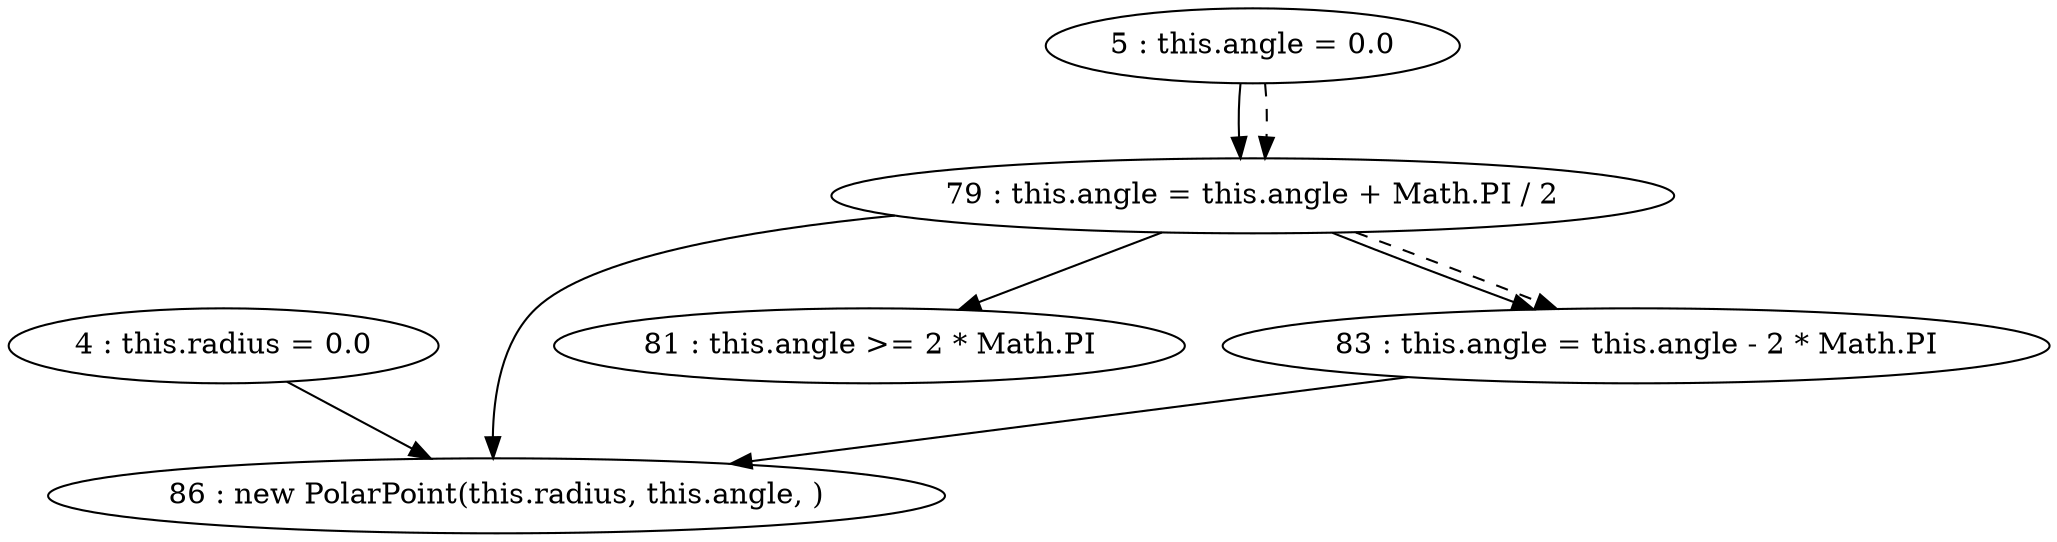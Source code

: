 digraph G {
"4 : this.radius = 0.0"
"4 : this.radius = 0.0" -> "86 : new PolarPoint(this.radius, this.angle, )"
"5 : this.angle = 0.0"
"5 : this.angle = 0.0" -> "79 : this.angle = this.angle + Math.PI / 2"
"5 : this.angle = 0.0" -> "79 : this.angle = this.angle + Math.PI / 2" [style=dashed]
"79 : this.angle = this.angle + Math.PI / 2"
"79 : this.angle = this.angle + Math.PI / 2" -> "81 : this.angle >= 2 * Math.PI"
"79 : this.angle = this.angle + Math.PI / 2" -> "86 : new PolarPoint(this.radius, this.angle, )"
"79 : this.angle = this.angle + Math.PI / 2" -> "83 : this.angle = this.angle - 2 * Math.PI"
"79 : this.angle = this.angle + Math.PI / 2" -> "83 : this.angle = this.angle - 2 * Math.PI" [style=dashed]
"81 : this.angle >= 2 * Math.PI"
"83 : this.angle = this.angle - 2 * Math.PI"
"83 : this.angle = this.angle - 2 * Math.PI" -> "86 : new PolarPoint(this.radius, this.angle, )"
"86 : new PolarPoint(this.radius, this.angle, )"
}